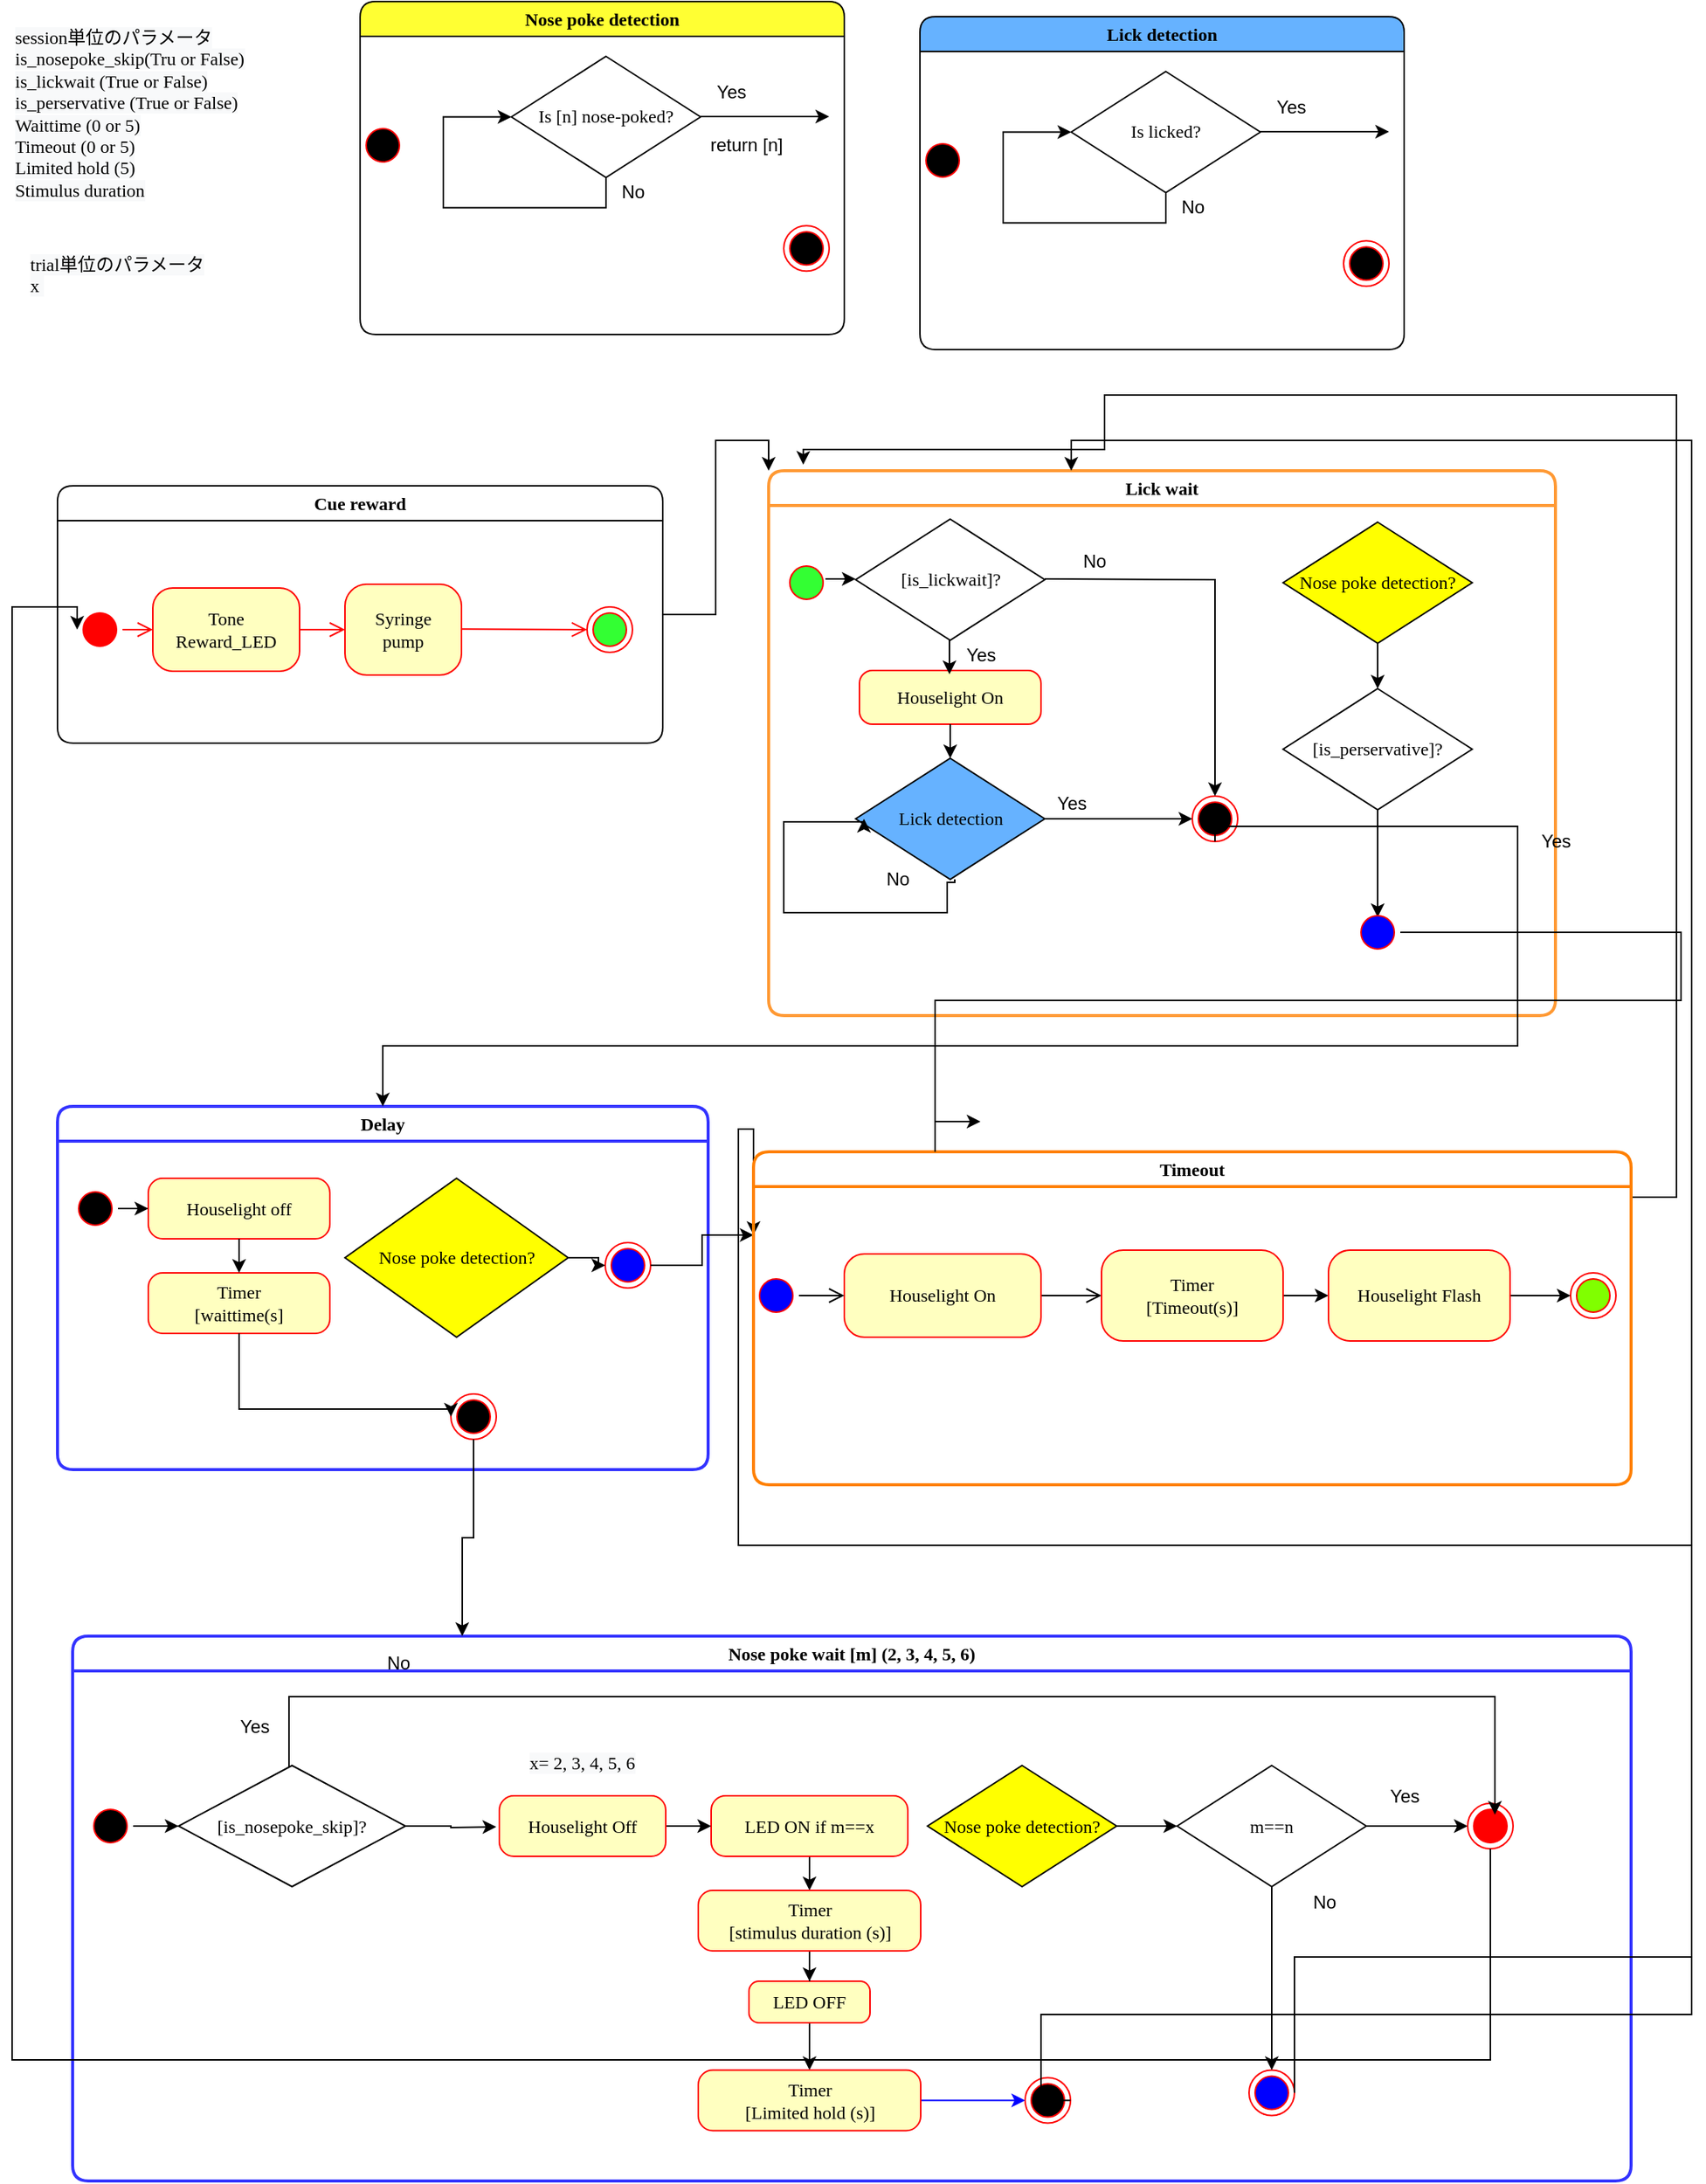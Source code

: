 <mxfile>
    <diagram id="JG-szfgva_qsBJfLhbkO" name="Phase1/2/3/4/5/6">
        <mxGraphModel dx="1978" dy="3144" grid="1" gridSize="10" guides="1" tooltips="1" connect="1" arrows="1" fold="1" page="1" pageScale="1" pageWidth="1654" pageHeight="1169" math="0" shadow="0">
            <root>
                <mxCell id="IrLWcrQQSIPQ6W97ejEB-0"/>
                <mxCell id="IrLWcrQQSIPQ6W97ejEB-1" parent="IrLWcrQQSIPQ6W97ejEB-0"/>
                <mxCell id="8wdTrqi6ul5k7i0J_g9q-0" value="Nose poke wait [m] (2, 3, 4, 5, 6)" style="swimlane;whiteSpace=wrap;html=1;rounded=1;shadow=0;comic=0;labelBackgroundColor=none;strokeWidth=2;fontFamily=Verdana;fontSize=12;align=center;startSize=23;strokeColor=#3333FF;" parent="IrLWcrQQSIPQ6W97ejEB-1" vertex="1">
                    <mxGeometry x="50" y="1120" width="1030" height="360" as="geometry">
                        <mxRectangle x="360" y="70" width="110" height="23" as="alternateBounds"/>
                    </mxGeometry>
                </mxCell>
                <mxCell id="8wdTrqi6ul5k7i0J_g9q-3" value="" style="ellipse;html=1;shape=endState;strokeColor=#ff0000;rounded=1;shadow=0;comic=0;labelBackgroundColor=none;fontFamily=Verdana;fontSize=12;fontColor=#000000;align=center;fillColor=#0000FF;" parent="8wdTrqi6ul5k7i0J_g9q-0" vertex="1">
                    <mxGeometry x="777.5" y="286.75" width="30" height="30" as="geometry"/>
                </mxCell>
                <mxCell id="tz8AyIwEjNFQkuX5hdMo-15" value="" style="edgeStyle=orthogonalEdgeStyle;rounded=0;orthogonalLoop=1;jettySize=auto;html=1;" parent="8wdTrqi6ul5k7i0J_g9q-0" source="8wdTrqi6ul5k7i0J_g9q-5" target="tz8AyIwEjNFQkuX5hdMo-13" edge="1">
                    <mxGeometry relative="1" as="geometry"/>
                </mxCell>
                <mxCell id="8wdTrqi6ul5k7i0J_g9q-5" value="" style="ellipse;html=1;shape=startState;fillColor=#000000;strokeColor=#ff0000;rounded=1;shadow=0;comic=0;labelBackgroundColor=none;fontFamily=Verdana;fontSize=12;fontColor=#000000;align=center;direction=south;" parent="8wdTrqi6ul5k7i0J_g9q-0" vertex="1">
                    <mxGeometry x="10" y="110.5" width="30" height="30" as="geometry"/>
                </mxCell>
                <mxCell id="iCkNAlsy7gJNcpnjkfH3-58" value="" style="edgeStyle=orthogonalEdgeStyle;rounded=0;orthogonalLoop=1;jettySize=auto;html=1;strokeColor=#000000;" parent="8wdTrqi6ul5k7i0J_g9q-0" source="8wdTrqi6ul5k7i0J_g9q-10" target="iCkNAlsy7gJNcpnjkfH3-21" edge="1">
                    <mxGeometry relative="1" as="geometry"/>
                </mxCell>
                <mxCell id="8wdTrqi6ul5k7i0J_g9q-10" value="LED ON if m==x" style="rounded=1;whiteSpace=wrap;html=1;arcSize=24;fillColor=#ffffc0;strokeColor=#ff0000;shadow=0;comic=0;labelBackgroundColor=none;fontFamily=Verdana;fontSize=12;fontColor=#000000;align=center;" parent="8wdTrqi6ul5k7i0J_g9q-0" vertex="1">
                    <mxGeometry x="422" y="105.5" width="130" height="40" as="geometry"/>
                </mxCell>
                <mxCell id="iCkNAlsy7gJNcpnjkfH3-61" value="" style="edgeStyle=orthogonalEdgeStyle;rounded=0;orthogonalLoop=1;jettySize=auto;html=1;strokeColor=#000000;" parent="8wdTrqi6ul5k7i0J_g9q-0" source="8wdTrqi6ul5k7i0J_g9q-15" target="iCkNAlsy7gJNcpnjkfH3-60" edge="1">
                    <mxGeometry relative="1" as="geometry"/>
                </mxCell>
                <mxCell id="8wdTrqi6ul5k7i0J_g9q-15" value="LED OFF" style="rounded=1;whiteSpace=wrap;html=1;arcSize=24;fillColor=#ffffc0;strokeColor=#ff0000;shadow=0;comic=0;labelBackgroundColor=none;fontFamily=Verdana;fontSize=12;fontColor=#000000;align=center;" parent="8wdTrqi6ul5k7i0J_g9q-0" vertex="1">
                    <mxGeometry x="447" y="228" width="80" height="27.5" as="geometry"/>
                </mxCell>
                <mxCell id="iCkNAlsy7gJNcpnjkfH3-54" value="" style="edgeStyle=orthogonalEdgeStyle;rounded=0;orthogonalLoop=1;jettySize=auto;html=1;strokeColor=#000000;" parent="8wdTrqi6ul5k7i0J_g9q-0" source="ycPI-LvNCRKiPovN240B-0" target="8wdTrqi6ul5k7i0J_g9q-10" edge="1">
                    <mxGeometry relative="1" as="geometry"/>
                </mxCell>
                <mxCell id="ycPI-LvNCRKiPovN240B-0" value="Houselight Off" style="rounded=1;whiteSpace=wrap;html=1;arcSize=24;fillColor=#ffffc0;strokeColor=#ff0000;shadow=0;comic=0;labelBackgroundColor=none;fontFamily=Verdana;fontSize=12;fontColor=#000000;align=center;" parent="8wdTrqi6ul5k7i0J_g9q-0" vertex="1">
                    <mxGeometry x="282" y="105.5" width="110" height="40" as="geometry"/>
                </mxCell>
                <mxCell id="iCkNAlsy7gJNcpnjkfH3-59" value="" style="edgeStyle=orthogonalEdgeStyle;rounded=0;orthogonalLoop=1;jettySize=auto;html=1;strokeColor=#000000;" parent="8wdTrqi6ul5k7i0J_g9q-0" source="iCkNAlsy7gJNcpnjkfH3-21" target="8wdTrqi6ul5k7i0J_g9q-15" edge="1">
                    <mxGeometry relative="1" as="geometry"/>
                </mxCell>
                <mxCell id="iCkNAlsy7gJNcpnjkfH3-21" value="Timer &lt;br&gt;[stimulus duration (s)]" style="rounded=1;whiteSpace=wrap;html=1;arcSize=24;fillColor=#ffffc0;strokeColor=#ff0000;shadow=0;comic=0;labelBackgroundColor=none;fontFamily=Verdana;fontSize=12;fontColor=#000000;align=center;" parent="8wdTrqi6ul5k7i0J_g9q-0" vertex="1">
                    <mxGeometry x="413.5" y="168" width="147" height="40" as="geometry"/>
                </mxCell>
                <mxCell id="uwbvZCjAcktgsxW0GK_K-0" value="&lt;span style=&quot;color: rgb(0 , 0 , 0) ; font-family: &amp;#34;verdana&amp;#34; ; font-size: 12px ; font-style: normal ; font-weight: 400 ; letter-spacing: normal ; text-align: center ; text-indent: 0px ; text-transform: none ; word-spacing: 0px ; background-color: rgb(248 , 249 , 250) ; display: inline ; float: none&quot;&gt;x= 2, 3, 4, 5, 6&lt;/span&gt;" style="text;whiteSpace=wrap;html=1;" parent="8wdTrqi6ul5k7i0J_g9q-0" vertex="1">
                    <mxGeometry x="300" y="70" width="130" height="30" as="geometry"/>
                </mxCell>
                <mxCell id="tz8AyIwEjNFQkuX5hdMo-21" value="" style="edgeStyle=orthogonalEdgeStyle;rounded=0;orthogonalLoop=1;jettySize=auto;html=1;" parent="8wdTrqi6ul5k7i0J_g9q-0" source="iCkNAlsy7gJNcpnjkfH3-55" target="iCkNAlsy7gJNcpnjkfH3-64" edge="1">
                    <mxGeometry relative="1" as="geometry"/>
                </mxCell>
                <mxCell id="iCkNAlsy7gJNcpnjkfH3-55" value="&lt;span style=&quot;font-family: &amp;#34;verdana&amp;#34;&quot;&gt;Nose poke detection?&lt;/span&gt;" style="rhombus;whiteSpace=wrap;html=1;fillColor=#FFFF00;" parent="8wdTrqi6ul5k7i0J_g9q-0" vertex="1">
                    <mxGeometry x="565" y="85.5" width="125" height="80" as="geometry"/>
                </mxCell>
                <mxCell id="iCkNAlsy7gJNcpnjkfH3-80" value="" style="edgeStyle=orthogonalEdgeStyle;rounded=0;orthogonalLoop=1;jettySize=auto;html=1;strokeColor=#0000FF;entryX=0;entryY=0.5;entryDx=0;entryDy=0;" parent="8wdTrqi6ul5k7i0J_g9q-0" source="iCkNAlsy7gJNcpnjkfH3-60" target="iCkNAlsy7gJNcpnjkfH3-81" edge="1">
                    <mxGeometry relative="1" as="geometry">
                        <mxPoint x="622" y="307" as="targetPoint"/>
                    </mxGeometry>
                </mxCell>
                <mxCell id="iCkNAlsy7gJNcpnjkfH3-60" value="Timer &lt;br&gt;[Limited hold (s)]" style="rounded=1;whiteSpace=wrap;html=1;arcSize=24;fillColor=#ffffc0;strokeColor=#ff0000;shadow=0;comic=0;labelBackgroundColor=none;fontFamily=Verdana;fontSize=12;fontColor=#000000;align=center;" parent="8wdTrqi6ul5k7i0J_g9q-0" vertex="1">
                    <mxGeometry x="413.5" y="286.75" width="147" height="40" as="geometry"/>
                </mxCell>
                <mxCell id="tz8AyIwEjNFQkuX5hdMo-22" value="" style="edgeStyle=orthogonalEdgeStyle;rounded=0;orthogonalLoop=1;jettySize=auto;html=1;" parent="8wdTrqi6ul5k7i0J_g9q-0" source="iCkNAlsy7gJNcpnjkfH3-64" target="iCkNAlsy7gJNcpnjkfH3-68" edge="1">
                    <mxGeometry relative="1" as="geometry"/>
                </mxCell>
                <mxCell id="tz8AyIwEjNFQkuX5hdMo-24" value="" style="edgeStyle=orthogonalEdgeStyle;rounded=0;orthogonalLoop=1;jettySize=auto;html=1;" parent="8wdTrqi6ul5k7i0J_g9q-0" source="iCkNAlsy7gJNcpnjkfH3-64" target="8wdTrqi6ul5k7i0J_g9q-3" edge="1">
                    <mxGeometry relative="1" as="geometry">
                        <mxPoint x="792.5" y="245.5" as="targetPoint"/>
                    </mxGeometry>
                </mxCell>
                <mxCell id="iCkNAlsy7gJNcpnjkfH3-64" value="&lt;span style=&quot;font-family: &amp;#34;verdana&amp;#34;&quot;&gt;m==n&lt;/span&gt;" style="rhombus;whiteSpace=wrap;html=1;" parent="8wdTrqi6ul5k7i0J_g9q-0" vertex="1">
                    <mxGeometry x="730" y="85.5" width="125" height="80" as="geometry"/>
                </mxCell>
                <mxCell id="iCkNAlsy7gJNcpnjkfH3-68" value="" style="ellipse;html=1;shape=endState;strokeColor=#ff0000;rounded=1;shadow=0;comic=0;labelBackgroundColor=none;fontFamily=Verdana;fontSize=12;fontColor=#000000;align=center;fillColor=#FF0000;" parent="8wdTrqi6ul5k7i0J_g9q-0" vertex="1">
                    <mxGeometry x="922" y="110.5" width="30" height="30" as="geometry"/>
                </mxCell>
                <mxCell id="iCkNAlsy7gJNcpnjkfH3-74" value="Yes" style="text;html=1;align=center;verticalAlign=middle;resizable=0;points=[];autosize=1;strokeColor=none;" parent="8wdTrqi6ul5k7i0J_g9q-0" vertex="1">
                    <mxGeometry x="860" y="95.5" width="40" height="20" as="geometry"/>
                </mxCell>
                <mxCell id="iCkNAlsy7gJNcpnjkfH3-81" value="" style="ellipse;html=1;shape=endState;strokeColor=#ff0000;rounded=1;shadow=0;comic=0;labelBackgroundColor=none;fontFamily=Verdana;fontSize=12;fontColor=#000000;align=center;fillColor=#000000;" parent="8wdTrqi6ul5k7i0J_g9q-0" vertex="1">
                    <mxGeometry x="629.5" y="291.75" width="30" height="30" as="geometry"/>
                </mxCell>
                <mxCell id="8WNp4eyXBF2rc8xagA2D-1" value="No" style="text;html=1;align=center;verticalAlign=middle;resizable=0;points=[];autosize=1;strokeColor=none;" parent="8wdTrqi6ul5k7i0J_g9q-0" vertex="1">
                    <mxGeometry x="812" y="165.5" width="30" height="20" as="geometry"/>
                </mxCell>
                <mxCell id="tz8AyIwEjNFQkuX5hdMo-17" value="" style="edgeStyle=orthogonalEdgeStyle;rounded=0;orthogonalLoop=1;jettySize=auto;html=1;" parent="8wdTrqi6ul5k7i0J_g9q-0" source="tz8AyIwEjNFQkuX5hdMo-13" edge="1">
                    <mxGeometry relative="1" as="geometry">
                        <mxPoint x="940" y="118" as="targetPoint"/>
                        <Array as="points">
                            <mxPoint x="143" y="40"/>
                            <mxPoint x="940" y="40"/>
                        </Array>
                    </mxGeometry>
                </mxCell>
                <mxCell id="tz8AyIwEjNFQkuX5hdMo-20" value="" style="edgeStyle=orthogonalEdgeStyle;rounded=0;orthogonalLoop=1;jettySize=auto;html=1;" parent="8wdTrqi6ul5k7i0J_g9q-0" source="tz8AyIwEjNFQkuX5hdMo-13" edge="1">
                    <mxGeometry relative="1" as="geometry">
                        <mxPoint x="280" y="126" as="targetPoint"/>
                    </mxGeometry>
                </mxCell>
                <mxCell id="tz8AyIwEjNFQkuX5hdMo-13" value="&lt;span style=&quot;font-family: &amp;#34;verdana&amp;#34;&quot;&gt;[is_nosepoke_skip]?&lt;/span&gt;" style="rhombus;whiteSpace=wrap;html=1;" parent="8wdTrqi6ul5k7i0J_g9q-0" vertex="1">
                    <mxGeometry x="70" y="85.5" width="150" height="80" as="geometry"/>
                </mxCell>
                <mxCell id="tz8AyIwEjNFQkuX5hdMo-25" value="Yes" style="text;html=1;align=center;verticalAlign=middle;resizable=0;points=[];autosize=1;strokeColor=none;" parent="8wdTrqi6ul5k7i0J_g9q-0" vertex="1">
                    <mxGeometry x="100" y="50" width="40" height="20" as="geometry"/>
                </mxCell>
                <mxCell id="wqTvVr4Jsa7urcivnFvv-3" value="Nose poke detection" style="swimlane;whiteSpace=wrap;html=1;rounded=1;shadow=0;comic=0;labelBackgroundColor=none;strokeWidth=1;fontFamily=Verdana;fontSize=12;align=center;startSize=23;fillColor=#FFFF33;" parent="IrLWcrQQSIPQ6W97ejEB-1" vertex="1">
                    <mxGeometry x="240" y="40" width="320" height="220" as="geometry">
                        <mxRectangle x="390" y="530" width="110" height="23" as="alternateBounds"/>
                    </mxGeometry>
                </mxCell>
                <mxCell id="wqTvVr4Jsa7urcivnFvv-4" style="edgeStyle=elbowEdgeStyle;html=1;labelBackgroundColor=none;endArrow=open;endSize=8;strokeColor=#ff0000;fontFamily=Verdana;fontSize=12;align=left;" parent="wqTvVr4Jsa7urcivnFvv-3" edge="1">
                    <mxGeometry relative="1" as="geometry">
                        <mxPoint x="210" y="95" as="sourcePoint"/>
                    </mxGeometry>
                </mxCell>
                <mxCell id="wqTvVr4Jsa7urcivnFvv-6" value="" style="ellipse;html=1;shape=endState;fillColor=#000000;strokeColor=#ff0000;rounded=1;shadow=0;comic=0;labelBackgroundColor=none;fontFamily=Verdana;fontSize=12;fontColor=#000000;align=center;" parent="wqTvVr4Jsa7urcivnFvv-3" vertex="1">
                    <mxGeometry x="280" y="148.12" width="30" height="30" as="geometry"/>
                </mxCell>
                <mxCell id="wqTvVr4Jsa7urcivnFvv-8" value="" style="ellipse;html=1;shape=startState;fillColor=#000000;strokeColor=#ff0000;rounded=1;shadow=0;comic=0;labelBackgroundColor=none;fontFamily=Verdana;fontSize=12;fontColor=#000000;align=center;direction=south;" parent="wqTvVr4Jsa7urcivnFvv-3" vertex="1">
                    <mxGeometry y="80" width="30" height="30" as="geometry"/>
                </mxCell>
                <mxCell id="wqTvVr4Jsa7urcivnFvv-11" value="Yes" style="text;html=1;align=center;verticalAlign=middle;resizable=0;points=[];autosize=1;strokeColor=none;" parent="wqTvVr4Jsa7urcivnFvv-3" vertex="1">
                    <mxGeometry x="225" y="50" width="40" height="20" as="geometry"/>
                </mxCell>
                <mxCell id="wqTvVr4Jsa7urcivnFvv-12" value="No" style="text;html=1;align=center;verticalAlign=middle;resizable=0;points=[];autosize=1;strokeColor=none;" parent="wqTvVr4Jsa7urcivnFvv-3" vertex="1">
                    <mxGeometry x="165" y="116.25" width="30" height="20" as="geometry"/>
                </mxCell>
                <mxCell id="iCkNAlsy7gJNcpnjkfH3-36" value="" style="edgeStyle=orthogonalEdgeStyle;rounded=0;orthogonalLoop=1;jettySize=auto;html=1;" parent="wqTvVr4Jsa7urcivnFvv-3" source="wqTvVr4Jsa7urcivnFvv-13" edge="1">
                    <mxGeometry relative="1" as="geometry">
                        <mxPoint x="310" y="76" as="targetPoint"/>
                        <Array as="points">
                            <mxPoint x="270" y="76"/>
                        </Array>
                    </mxGeometry>
                </mxCell>
                <mxCell id="wqTvVr4Jsa7urcivnFvv-13" value="&lt;span style=&quot;font-family: &amp;#34;verdana&amp;#34;&quot;&gt;Is [n] nose-poked?&lt;/span&gt;" style="rhombus;whiteSpace=wrap;html=1;" parent="wqTvVr4Jsa7urcivnFvv-3" vertex="1">
                    <mxGeometry x="100" y="36.25" width="125" height="80" as="geometry"/>
                </mxCell>
                <mxCell id="wqTvVr4Jsa7urcivnFvv-14" style="edgeStyle=orthogonalEdgeStyle;rounded=0;orthogonalLoop=1;jettySize=auto;html=1;exitX=0.5;exitY=1;exitDx=0;exitDy=0;entryX=0;entryY=0.5;entryDx=0;entryDy=0;" parent="wqTvVr4Jsa7urcivnFvv-3" source="wqTvVr4Jsa7urcivnFvv-13" target="wqTvVr4Jsa7urcivnFvv-13" edge="1">
                    <mxGeometry relative="1" as="geometry">
                        <Array as="points">
                            <mxPoint x="163" y="136.25"/>
                            <mxPoint x="55" y="136.25"/>
                            <mxPoint x="55" y="76.25"/>
                        </Array>
                    </mxGeometry>
                </mxCell>
                <mxCell id="8WNp4eyXBF2rc8xagA2D-0" value="return [n]" style="text;html=1;align=center;verticalAlign=middle;resizable=0;points=[];autosize=1;strokeColor=none;" parent="wqTvVr4Jsa7urcivnFvv-3" vertex="1">
                    <mxGeometry x="225" y="85" width="60" height="20" as="geometry"/>
                </mxCell>
                <mxCell id="tz8AyIwEjNFQkuX5hdMo-1" value="" style="edgeStyle=orthogonalEdgeStyle;rounded=0;orthogonalLoop=1;jettySize=auto;html=1;entryX=0.044;entryY=-0.011;entryDx=0;entryDy=0;entryPerimeter=0;" parent="IrLWcrQQSIPQ6W97ejEB-1" source="r4njhYBlZnN6IFq0I3OJ-5" target="8WNp4eyXBF2rc8xagA2D-4" edge="1">
                    <mxGeometry relative="1" as="geometry">
                        <mxPoint x="1545" y="840" as="targetPoint"/>
                        <Array as="points">
                            <mxPoint x="1110" y="830"/>
                            <mxPoint x="1110" y="300"/>
                            <mxPoint x="732" y="300"/>
                            <mxPoint x="732" y="336"/>
                            <mxPoint x="533" y="336"/>
                        </Array>
                    </mxGeometry>
                </mxCell>
                <mxCell id="iCkNAlsy7gJNcpnjkfH3-10" value="Delay" style="swimlane;whiteSpace=wrap;html=1;rounded=1;shadow=0;comic=0;labelBackgroundColor=none;strokeWidth=2;fontFamily=Verdana;fontSize=12;align=center;startSize=23;strokeColor=#3333FF;" parent="IrLWcrQQSIPQ6W97ejEB-1" vertex="1">
                    <mxGeometry x="40" y="770" width="430" height="240" as="geometry">
                        <mxRectangle x="360" y="70" width="110" height="23" as="alternateBounds"/>
                    </mxGeometry>
                </mxCell>
                <mxCell id="iCkNAlsy7gJNcpnjkfH3-11" value="" style="ellipse;html=1;shape=endState;fillColor=#000000;strokeColor=#ff0000;rounded=1;shadow=0;comic=0;labelBackgroundColor=none;fontFamily=Verdana;fontSize=12;fontColor=#000000;align=center;" parent="iCkNAlsy7gJNcpnjkfH3-10" vertex="1">
                    <mxGeometry x="260" y="190" width="30" height="30" as="geometry"/>
                </mxCell>
                <mxCell id="iCkNAlsy7gJNcpnjkfH3-12" value="" style="edgeStyle=orthogonalEdgeStyle;rounded=0;orthogonalLoop=1;jettySize=auto;html=1;" parent="iCkNAlsy7gJNcpnjkfH3-10" source="iCkNAlsy7gJNcpnjkfH3-13" target="iCkNAlsy7gJNcpnjkfH3-14" edge="1">
                    <mxGeometry relative="1" as="geometry"/>
                </mxCell>
                <mxCell id="iCkNAlsy7gJNcpnjkfH3-13" value="" style="ellipse;html=1;shape=startState;fillColor=#000000;strokeColor=#ff0000;rounded=1;shadow=0;comic=0;labelBackgroundColor=none;fontFamily=Verdana;fontSize=12;fontColor=#000000;align=center;direction=south;" parent="iCkNAlsy7gJNcpnjkfH3-10" vertex="1">
                    <mxGeometry x="10" y="52.5" width="30" height="30" as="geometry"/>
                </mxCell>
                <mxCell id="iCkNAlsy7gJNcpnjkfH3-14" value="Houselight off" style="rounded=1;whiteSpace=wrap;html=1;arcSize=24;fillColor=#ffffc0;strokeColor=#ff0000;shadow=0;comic=0;labelBackgroundColor=none;fontFamily=Verdana;fontSize=12;fontColor=#000000;align=center;" parent="iCkNAlsy7gJNcpnjkfH3-10" vertex="1">
                    <mxGeometry x="60" y="47.5" width="120" height="40" as="geometry"/>
                </mxCell>
                <mxCell id="iCkNAlsy7gJNcpnjkfH3-15" value="Timer &lt;br&gt;[waittime(s]" style="rounded=1;whiteSpace=wrap;html=1;arcSize=24;fillColor=#ffffc0;strokeColor=#ff0000;shadow=0;comic=0;labelBackgroundColor=none;fontFamily=Verdana;fontSize=12;fontColor=#000000;align=center;" parent="iCkNAlsy7gJNcpnjkfH3-10" vertex="1">
                    <mxGeometry x="60" y="110" width="120" height="40" as="geometry"/>
                </mxCell>
                <mxCell id="iCkNAlsy7gJNcpnjkfH3-16" value="" style="edgeStyle=orthogonalEdgeStyle;rounded=0;orthogonalLoop=1;jettySize=auto;html=1;" parent="iCkNAlsy7gJNcpnjkfH3-10" source="iCkNAlsy7gJNcpnjkfH3-14" target="iCkNAlsy7gJNcpnjkfH3-15" edge="1">
                    <mxGeometry relative="1" as="geometry"/>
                </mxCell>
                <mxCell id="iCkNAlsy7gJNcpnjkfH3-40" value="" style="ellipse;html=1;shape=endState;strokeColor=#ff0000;rounded=1;shadow=0;comic=0;labelBackgroundColor=none;fontFamily=Verdana;fontSize=12;fontColor=#000000;align=center;fillColor=#0000FF;" parent="iCkNAlsy7gJNcpnjkfH3-10" vertex="1">
                    <mxGeometry x="362" y="90" width="30" height="30" as="geometry"/>
                </mxCell>
                <mxCell id="iCkNAlsy7gJNcpnjkfH3-45" value="" style="edgeStyle=orthogonalEdgeStyle;rounded=0;orthogonalLoop=1;jettySize=auto;html=1;strokeColor=#000000;" parent="iCkNAlsy7gJNcpnjkfH3-10" source="iCkNAlsy7gJNcpnjkfH3-41" target="iCkNAlsy7gJNcpnjkfH3-40" edge="1">
                    <mxGeometry relative="1" as="geometry"/>
                </mxCell>
                <mxCell id="iCkNAlsy7gJNcpnjkfH3-41" value="&lt;span style=&quot;font-family: &amp;#34;verdana&amp;#34;&quot;&gt;Nose poke detection?&lt;/span&gt;" style="rhombus;whiteSpace=wrap;html=1;fillColor=#FFFF00;" parent="iCkNAlsy7gJNcpnjkfH3-10" vertex="1">
                    <mxGeometry x="190" y="47.5" width="147.5" height="105" as="geometry"/>
                </mxCell>
                <mxCell id="iCkNAlsy7gJNcpnjkfH3-47" value="" style="edgeStyle=orthogonalEdgeStyle;rounded=0;orthogonalLoop=1;jettySize=auto;html=1;entryX=0;entryY=0.5;entryDx=0;entryDy=0;exitX=0.5;exitY=1;exitDx=0;exitDy=0;" parent="iCkNAlsy7gJNcpnjkfH3-10" source="iCkNAlsy7gJNcpnjkfH3-15" target="iCkNAlsy7gJNcpnjkfH3-11" edge="1">
                    <mxGeometry relative="1" as="geometry">
                        <mxPoint x="90" y="90" as="sourcePoint"/>
                        <mxPoint x="100" y="172.5" as="targetPoint"/>
                        <Array as="points">
                            <mxPoint x="120" y="200"/>
                            <mxPoint x="260" y="200"/>
                        </Array>
                    </mxGeometry>
                </mxCell>
                <mxCell id="iCkNAlsy7gJNcpnjkfH3-24" value="&lt;span style=&quot;color: rgb(0 , 0 , 0) ; font-family: &amp;#34;verdana&amp;#34; ; font-size: 12px ; font-style: normal ; font-weight: 400 ; letter-spacing: normal ; text-align: center ; text-indent: 0px ; text-transform: none ; word-spacing: 0px ; background-color: rgb(248 , 249 , 250) ; display: inline ; float: none&quot;&gt;session単位のパラメータ&lt;br&gt;is_nosepoke_skip(Tru or False)&lt;br&gt;is_lickwait (True or False)&lt;br&gt;is_perservative (True or False)&lt;br&gt;Waittime (0 or 5)&lt;br&gt;Timeout (0 or 5)&lt;br&gt;Limited hold (5)&lt;br&gt;Stimulus duration&lt;br&gt;&lt;/span&gt;" style="text;whiteSpace=wrap;html=1;" parent="IrLWcrQQSIPQ6W97ejEB-1" vertex="1">
                    <mxGeometry x="10" y="50" width="310" height="130" as="geometry"/>
                </mxCell>
                <mxCell id="iCkNAlsy7gJNcpnjkfH3-25" value="&lt;span style=&quot;color: rgb(0 , 0 , 0) ; font-family: &amp;#34;verdana&amp;#34; ; font-size: 12px ; font-style: normal ; font-weight: 400 ; letter-spacing: normal ; text-align: center ; text-indent: 0px ; text-transform: none ; word-spacing: 0px ; background-color: rgb(248 , 249 , 250) ; display: inline ; float: none&quot;&gt;trial単位のパラメータ&lt;br&gt;x&amp;nbsp;&lt;br&gt;&lt;br&gt;&lt;/span&gt;" style="text;whiteSpace=wrap;html=1;" parent="IrLWcrQQSIPQ6W97ejEB-1" vertex="1">
                    <mxGeometry x="20" y="200" width="260" height="30" as="geometry"/>
                </mxCell>
                <mxCell id="a5przsZAZ_EwUYKE8dN7-16" value="Lick detection" style="swimlane;whiteSpace=wrap;html=1;rounded=1;shadow=0;comic=0;labelBackgroundColor=none;strokeWidth=1;fontFamily=Verdana;fontSize=12;align=center;startSize=23;fillColor=#66B2FF;" parent="IrLWcrQQSIPQ6W97ejEB-1" vertex="1">
                    <mxGeometry x="610" y="50" width="320" height="220" as="geometry">
                        <mxRectangle x="390" y="530" width="110" height="23" as="alternateBounds"/>
                    </mxGeometry>
                </mxCell>
                <mxCell id="a5przsZAZ_EwUYKE8dN7-17" style="edgeStyle=elbowEdgeStyle;html=1;labelBackgroundColor=none;endArrow=open;endSize=8;strokeColor=#ff0000;fontFamily=Verdana;fontSize=12;align=left;" parent="a5przsZAZ_EwUYKE8dN7-16" edge="1">
                    <mxGeometry relative="1" as="geometry">
                        <mxPoint x="210" y="95" as="sourcePoint"/>
                    </mxGeometry>
                </mxCell>
                <mxCell id="a5przsZAZ_EwUYKE8dN7-18" value="" style="ellipse;html=1;shape=endState;fillColor=#000000;strokeColor=#ff0000;rounded=1;shadow=0;comic=0;labelBackgroundColor=none;fontFamily=Verdana;fontSize=12;fontColor=#000000;align=center;" parent="a5przsZAZ_EwUYKE8dN7-16" vertex="1">
                    <mxGeometry x="280" y="148.12" width="30" height="30" as="geometry"/>
                </mxCell>
                <mxCell id="a5przsZAZ_EwUYKE8dN7-19" value="" style="ellipse;html=1;shape=startState;fillColor=#000000;strokeColor=#ff0000;rounded=1;shadow=0;comic=0;labelBackgroundColor=none;fontFamily=Verdana;fontSize=12;fontColor=#000000;align=center;direction=south;" parent="a5przsZAZ_EwUYKE8dN7-16" vertex="1">
                    <mxGeometry y="80" width="30" height="30" as="geometry"/>
                </mxCell>
                <mxCell id="a5przsZAZ_EwUYKE8dN7-20" value="Yes" style="text;html=1;align=center;verticalAlign=middle;resizable=0;points=[];autosize=1;strokeColor=none;" parent="a5przsZAZ_EwUYKE8dN7-16" vertex="1">
                    <mxGeometry x="225" y="50" width="40" height="20" as="geometry"/>
                </mxCell>
                <mxCell id="a5przsZAZ_EwUYKE8dN7-21" value="No" style="text;html=1;align=center;verticalAlign=middle;resizable=0;points=[];autosize=1;strokeColor=none;" parent="a5przsZAZ_EwUYKE8dN7-16" vertex="1">
                    <mxGeometry x="165" y="116.25" width="30" height="20" as="geometry"/>
                </mxCell>
                <mxCell id="a5przsZAZ_EwUYKE8dN7-22" value="" style="edgeStyle=orthogonalEdgeStyle;rounded=0;orthogonalLoop=1;jettySize=auto;html=1;" parent="a5przsZAZ_EwUYKE8dN7-16" source="a5przsZAZ_EwUYKE8dN7-23" edge="1">
                    <mxGeometry relative="1" as="geometry">
                        <mxPoint x="310" y="76" as="targetPoint"/>
                        <Array as="points">
                            <mxPoint x="270" y="76"/>
                        </Array>
                    </mxGeometry>
                </mxCell>
                <mxCell id="a5przsZAZ_EwUYKE8dN7-23" value="&lt;span style=&quot;font-family: &amp;#34;verdana&amp;#34;&quot;&gt;Is licked?&lt;/span&gt;" style="rhombus;whiteSpace=wrap;html=1;" parent="a5przsZAZ_EwUYKE8dN7-16" vertex="1">
                    <mxGeometry x="100" y="36.25" width="125" height="80" as="geometry"/>
                </mxCell>
                <mxCell id="a5przsZAZ_EwUYKE8dN7-24" style="edgeStyle=orthogonalEdgeStyle;rounded=0;orthogonalLoop=1;jettySize=auto;html=1;exitX=0.5;exitY=1;exitDx=0;exitDy=0;entryX=0;entryY=0.5;entryDx=0;entryDy=0;" parent="a5przsZAZ_EwUYKE8dN7-16" source="a5przsZAZ_EwUYKE8dN7-23" target="a5przsZAZ_EwUYKE8dN7-23" edge="1">
                    <mxGeometry relative="1" as="geometry">
                        <Array as="points">
                            <mxPoint x="163" y="136.25"/>
                            <mxPoint x="55" y="136.25"/>
                            <mxPoint x="55" y="76.25"/>
                        </Array>
                    </mxGeometry>
                </mxCell>
                <mxCell id="SV1t3tnowvS0Dn4nwLbQ-5" style="edgeStyle=orthogonalEdgeStyle;rounded=0;orthogonalLoop=1;jettySize=auto;html=1;exitX=1;exitY=0.5;exitDx=0;exitDy=0;entryX=0;entryY=0.25;entryDx=0;entryDy=0;" parent="IrLWcrQQSIPQ6W97ejEB-1" source="iCkNAlsy7gJNcpnjkfH3-40" target="r4njhYBlZnN6IFq0I3OJ-5" edge="1">
                    <mxGeometry relative="1" as="geometry"/>
                </mxCell>
                <mxCell id="SV1t3tnowvS0Dn4nwLbQ-6" style="edgeStyle=orthogonalEdgeStyle;rounded=0;orthogonalLoop=1;jettySize=auto;html=1;exitX=0.5;exitY=1;exitDx=0;exitDy=0;entryX=0.25;entryY=0;entryDx=0;entryDy=0;" parent="IrLWcrQQSIPQ6W97ejEB-1" source="iCkNAlsy7gJNcpnjkfH3-11" target="8wdTrqi6ul5k7i0J_g9q-0" edge="1">
                    <mxGeometry relative="1" as="geometry"/>
                </mxCell>
                <mxCell id="SV1t3tnowvS0Dn4nwLbQ-7" style="edgeStyle=orthogonalEdgeStyle;rounded=0;orthogonalLoop=1;jettySize=auto;html=1;exitX=1;exitY=0.5;exitDx=0;exitDy=0;entryX=0;entryY=0.25;entryDx=0;entryDy=0;" parent="IrLWcrQQSIPQ6W97ejEB-1" source="8wdTrqi6ul5k7i0J_g9q-3" target="r4njhYBlZnN6IFq0I3OJ-5" edge="1">
                    <mxGeometry relative="1" as="geometry">
                        <Array as="points">
                            <mxPoint x="858" y="1332"/>
                            <mxPoint x="1120" y="1332"/>
                            <mxPoint x="1120" y="1060"/>
                            <mxPoint x="490" y="1060"/>
                            <mxPoint x="490" y="785"/>
                            <mxPoint x="500" y="785"/>
                        </Array>
                    </mxGeometry>
                </mxCell>
                <mxCell id="8WNp4eyXBF2rc8xagA2D-18" value="Cue reward" style="swimlane;whiteSpace=wrap;html=1;rounded=1;shadow=0;comic=0;labelBackgroundColor=none;strokeWidth=1;fontFamily=Verdana;fontSize=12;align=center;startSize=23;" parent="IrLWcrQQSIPQ6W97ejEB-1" vertex="1">
                    <mxGeometry x="40" y="360" width="400" height="170" as="geometry">
                        <mxRectangle x="390" y="530" width="110" height="23" as="alternateBounds"/>
                    </mxGeometry>
                </mxCell>
                <mxCell id="8WNp4eyXBF2rc8xagA2D-19" style="edgeStyle=elbowEdgeStyle;html=1;labelBackgroundColor=none;endArrow=open;endSize=8;strokeColor=#ff0000;fontFamily=Verdana;fontSize=12;align=left;" parent="8WNp4eyXBF2rc8xagA2D-18" source="8WNp4eyXBF2rc8xagA2D-20" target="8WNp4eyXBF2rc8xagA2D-24" edge="1">
                    <mxGeometry relative="1" as="geometry"/>
                </mxCell>
                <mxCell id="8WNp4eyXBF2rc8xagA2D-20" value="Tone&lt;br&gt;Reward_LED" style="rounded=1;whiteSpace=wrap;html=1;arcSize=24;fillColor=#ffffc0;strokeColor=#ff0000;shadow=0;comic=0;labelBackgroundColor=none;fontFamily=Verdana;fontSize=12;fontColor=#000000;align=center;" parent="8WNp4eyXBF2rc8xagA2D-18" vertex="1">
                    <mxGeometry x="63" y="67.5" width="97" height="55" as="geometry"/>
                </mxCell>
                <mxCell id="8WNp4eyXBF2rc8xagA2D-21" value="" style="ellipse;html=1;shape=endState;strokeColor=#ff0000;rounded=1;shadow=0;comic=0;labelBackgroundColor=none;fontFamily=Verdana;fontSize=12;fontColor=#000000;align=center;fillColor=#33FF33;" parent="8WNp4eyXBF2rc8xagA2D-18" vertex="1">
                    <mxGeometry x="350" y="80" width="30" height="30" as="geometry"/>
                </mxCell>
                <mxCell id="8WNp4eyXBF2rc8xagA2D-22" style="edgeStyle=elbowEdgeStyle;html=1;labelBackgroundColor=none;endArrow=open;endSize=8;strokeColor=#ff0000;fontFamily=Verdana;fontSize=12;align=left;" parent="8WNp4eyXBF2rc8xagA2D-18" source="8WNp4eyXBF2rc8xagA2D-23" target="8WNp4eyXBF2rc8xagA2D-20" edge="1">
                    <mxGeometry relative="1" as="geometry"/>
                </mxCell>
                <mxCell id="8WNp4eyXBF2rc8xagA2D-23" value="" style="ellipse;html=1;shape=startState;strokeColor=#ff0000;rounded=1;shadow=0;comic=0;labelBackgroundColor=none;fontFamily=Verdana;fontSize=12;fontColor=#000000;align=center;direction=south;fillColor=#FF0000;" parent="8WNp4eyXBF2rc8xagA2D-18" vertex="1">
                    <mxGeometry x="13" y="80" width="30" height="30" as="geometry"/>
                </mxCell>
                <mxCell id="8WNp4eyXBF2rc8xagA2D-24" value="Syringe &lt;br&gt;pump" style="rounded=1;whiteSpace=wrap;html=1;arcSize=24;fillColor=#ffffc0;strokeColor=#ff0000;shadow=0;comic=0;labelBackgroundColor=none;fontFamily=Verdana;fontSize=12;fontColor=#000000;align=center;" parent="8WNp4eyXBF2rc8xagA2D-18" vertex="1">
                    <mxGeometry x="190" y="65" width="77" height="60" as="geometry"/>
                </mxCell>
                <mxCell id="8WNp4eyXBF2rc8xagA2D-25" style="edgeStyle=elbowEdgeStyle;html=1;labelBackgroundColor=none;endArrow=open;endSize=8;strokeColor=#ff0000;fontFamily=Verdana;fontSize=12;align=left;entryX=0;entryY=0.5;entryDx=0;entryDy=0;" parent="8WNp4eyXBF2rc8xagA2D-18" target="8WNp4eyXBF2rc8xagA2D-21" edge="1">
                    <mxGeometry relative="1" as="geometry">
                        <mxPoint x="267" y="94.6" as="sourcePoint"/>
                        <Array as="points">
                            <mxPoint x="267" y="94.6"/>
                        </Array>
                        <mxPoint x="294" y="94.6" as="targetPoint"/>
                    </mxGeometry>
                </mxCell>
                <mxCell id="8WNp4eyXBF2rc8xagA2D-4" value="Lick wait" style="swimlane;whiteSpace=wrap;html=1;rounded=1;shadow=0;comic=0;labelBackgroundColor=none;strokeWidth=2;fontFamily=Verdana;fontSize=12;align=center;startSize=23;strokeColor=#FF9933;" parent="IrLWcrQQSIPQ6W97ejEB-1" vertex="1">
                    <mxGeometry x="510" y="350" width="520" height="360" as="geometry">
                        <mxRectangle x="360" y="70" width="110" height="23" as="alternateBounds"/>
                    </mxGeometry>
                </mxCell>
                <mxCell id="8WNp4eyXBF2rc8xagA2D-5" value="" style="ellipse;html=1;shape=endState;fillColor=#000000;strokeColor=#ff0000;rounded=1;shadow=0;comic=0;labelBackgroundColor=none;fontFamily=Verdana;fontSize=12;fontColor=#000000;align=center;" parent="8WNp4eyXBF2rc8xagA2D-4" vertex="1">
                    <mxGeometry x="280" y="215" width="30" height="30" as="geometry"/>
                </mxCell>
                <mxCell id="8WNp4eyXBF2rc8xagA2D-6" value="" style="ellipse;html=1;shape=startState;strokeColor=#ff0000;rounded=1;shadow=0;comic=0;labelBackgroundColor=none;fontFamily=Verdana;fontSize=12;fontColor=#000000;align=center;direction=south;fillColor=#33FF33;" parent="8WNp4eyXBF2rc8xagA2D-4" vertex="1">
                    <mxGeometry x="10" y="59" width="30" height="30" as="geometry"/>
                </mxCell>
                <mxCell id="8WNp4eyXBF2rc8xagA2D-7" value="Houselight On" style="rounded=1;whiteSpace=wrap;html=1;arcSize=24;fillColor=#ffffc0;strokeColor=#ff0000;shadow=0;comic=0;labelBackgroundColor=none;fontFamily=Verdana;fontSize=12;fontColor=#000000;align=center;" parent="8WNp4eyXBF2rc8xagA2D-4" vertex="1">
                    <mxGeometry x="60" y="132" width="120" height="35.5" as="geometry"/>
                </mxCell>
                <mxCell id="8WNp4eyXBF2rc8xagA2D-8" value="" style="edgeStyle=orthogonalEdgeStyle;rounded=0;orthogonalLoop=1;jettySize=auto;html=1;entryX=0.5;entryY=0;entryDx=0;entryDy=0;" parent="8WNp4eyXBF2rc8xagA2D-4" source="8WNp4eyXBF2rc8xagA2D-7" target="8WNp4eyXBF2rc8xagA2D-10" edge="1">
                    <mxGeometry relative="1" as="geometry">
                        <mxPoint x="130" y="230" as="targetPoint"/>
                    </mxGeometry>
                </mxCell>
                <mxCell id="8WNp4eyXBF2rc8xagA2D-9" value="" style="edgeStyle=orthogonalEdgeStyle;rounded=0;orthogonalLoop=1;jettySize=auto;html=1;exitX=1;exitY=0.5;exitDx=0;exitDy=0;" parent="8WNp4eyXBF2rc8xagA2D-4" source="8WNp4eyXBF2rc8xagA2D-10" target="8WNp4eyXBF2rc8xagA2D-5" edge="1">
                    <mxGeometry relative="1" as="geometry">
                        <mxPoint x="190" y="250" as="sourcePoint"/>
                    </mxGeometry>
                </mxCell>
                <mxCell id="8WNp4eyXBF2rc8xagA2D-10" value="&lt;span style=&quot;font-family: &amp;#34;verdana&amp;#34;&quot;&gt;Lick detection&lt;/span&gt;" style="rhombus;whiteSpace=wrap;html=1;fillColor=#66B2FF;" parent="8WNp4eyXBF2rc8xagA2D-4" vertex="1">
                    <mxGeometry x="57.5" y="190" width="125" height="80" as="geometry"/>
                </mxCell>
                <mxCell id="8WNp4eyXBF2rc8xagA2D-11" value="Yes" style="text;html=1;align=center;verticalAlign=middle;resizable=0;points=[];autosize=1;strokeColor=none;" parent="8WNp4eyXBF2rc8xagA2D-4" vertex="1">
                    <mxGeometry x="180" y="210" width="40" height="20" as="geometry"/>
                </mxCell>
                <mxCell id="8WNp4eyXBF2rc8xagA2D-12" style="edgeStyle=orthogonalEdgeStyle;rounded=0;orthogonalLoop=1;jettySize=auto;html=1;exitX=0.524;exitY=1;exitDx=0;exitDy=0;entryX=0.044;entryY=0.5;entryDx=0;entryDy=0;exitPerimeter=0;entryPerimeter=0;" parent="8WNp4eyXBF2rc8xagA2D-4" source="8WNp4eyXBF2rc8xagA2D-10" target="8WNp4eyXBF2rc8xagA2D-10" edge="1">
                    <mxGeometry relative="1" as="geometry">
                        <Array as="points">
                            <mxPoint x="118" y="272"/>
                            <mxPoint x="118" y="292"/>
                            <mxPoint x="10" y="292"/>
                            <mxPoint x="10" y="232"/>
                        </Array>
                        <mxPoint x="117.5" y="272" as="sourcePoint"/>
                        <mxPoint x="55" y="232" as="targetPoint"/>
                    </mxGeometry>
                </mxCell>
                <mxCell id="8WNp4eyXBF2rc8xagA2D-13" value="&lt;span style=&quot;font-family: &amp;#34;verdana&amp;#34;&quot;&gt;[is_lickwait]?&lt;/span&gt;" style="rhombus;whiteSpace=wrap;html=1;" parent="8WNp4eyXBF2rc8xagA2D-4" vertex="1">
                    <mxGeometry x="57.5" y="32" width="125" height="80" as="geometry"/>
                </mxCell>
                <mxCell id="8WNp4eyXBF2rc8xagA2D-14" value="" style="edgeStyle=orthogonalEdgeStyle;rounded=0;orthogonalLoop=1;jettySize=auto;html=1;" parent="8WNp4eyXBF2rc8xagA2D-4" edge="1">
                    <mxGeometry relative="1" as="geometry">
                        <mxPoint x="37.5" y="71.5" as="sourcePoint"/>
                        <mxPoint x="57.5" y="71.5" as="targetPoint"/>
                    </mxGeometry>
                </mxCell>
                <mxCell id="8WNp4eyXBF2rc8xagA2D-15" value="" style="edgeStyle=orthogonalEdgeStyle;rounded=0;orthogonalLoop=1;jettySize=auto;html=1;entryX=0.5;entryY=0;entryDx=0;entryDy=0;" parent="8WNp4eyXBF2rc8xagA2D-4" edge="1">
                    <mxGeometry relative="1" as="geometry">
                        <mxPoint x="119.5" y="112" as="sourcePoint"/>
                        <mxPoint x="119.5" y="134.5" as="targetPoint"/>
                        <Array as="points">
                            <mxPoint x="119.5" y="112.5"/>
                            <mxPoint x="119.5" y="112.5"/>
                        </Array>
                    </mxGeometry>
                </mxCell>
                <mxCell id="8WNp4eyXBF2rc8xagA2D-16" value="" style="edgeStyle=orthogonalEdgeStyle;rounded=0;orthogonalLoop=1;jettySize=auto;html=1;exitX=1;exitY=0.5;exitDx=0;exitDy=0;entryX=0.5;entryY=0;entryDx=0;entryDy=0;" parent="8WNp4eyXBF2rc8xagA2D-4" target="8WNp4eyXBF2rc8xagA2D-5" edge="1">
                    <mxGeometry relative="1" as="geometry">
                        <mxPoint x="182.5" y="71.5" as="sourcePoint"/>
                        <mxPoint x="280" y="71.5" as="targetPoint"/>
                    </mxGeometry>
                </mxCell>
                <mxCell id="8WNp4eyXBF2rc8xagA2D-17" value="Yes" style="text;html=1;align=center;verticalAlign=middle;resizable=0;points=[];autosize=1;strokeColor=none;" parent="8WNp4eyXBF2rc8xagA2D-4" vertex="1">
                    <mxGeometry x="120" y="112" width="40" height="20" as="geometry"/>
                </mxCell>
                <mxCell id="SV1t3tnowvS0Dn4nwLbQ-0" value="No" style="text;html=1;align=center;verticalAlign=middle;resizable=0;points=[];autosize=1;strokeColor=none;" parent="8WNp4eyXBF2rc8xagA2D-4" vertex="1">
                    <mxGeometry x="70" y="260" width="30" height="20" as="geometry"/>
                </mxCell>
                <mxCell id="SV1t3tnowvS0Dn4nwLbQ-1" value="No" style="text;html=1;align=center;verticalAlign=middle;resizable=0;points=[];autosize=1;strokeColor=none;" parent="8WNp4eyXBF2rc8xagA2D-4" vertex="1">
                    <mxGeometry x="200" y="50" width="30" height="20" as="geometry"/>
                </mxCell>
                <mxCell id="tz8AyIwEjNFQkuX5hdMo-4" value="" style="edgeStyle=orthogonalEdgeStyle;rounded=0;orthogonalLoop=1;jettySize=auto;html=1;" parent="8WNp4eyXBF2rc8xagA2D-4" source="tz8AyIwEjNFQkuX5hdMo-2" target="tz8AyIwEjNFQkuX5hdMo-3" edge="1">
                    <mxGeometry relative="1" as="geometry"/>
                </mxCell>
                <mxCell id="tz8AyIwEjNFQkuX5hdMo-2" value="&lt;span style=&quot;font-family: &amp;#34;verdana&amp;#34;&quot;&gt;Nose poke detection?&lt;/span&gt;" style="rhombus;whiteSpace=wrap;html=1;fillColor=#FFFF00;" parent="8WNp4eyXBF2rc8xagA2D-4" vertex="1">
                    <mxGeometry x="340" y="34" width="125" height="80" as="geometry"/>
                </mxCell>
                <mxCell id="tz8AyIwEjNFQkuX5hdMo-6" value="" style="edgeStyle=orthogonalEdgeStyle;rounded=0;orthogonalLoop=1;jettySize=auto;html=1;" parent="8WNp4eyXBF2rc8xagA2D-4" source="tz8AyIwEjNFQkuX5hdMo-3" edge="1">
                    <mxGeometry relative="1" as="geometry">
                        <mxPoint x="402.5" y="295" as="targetPoint"/>
                    </mxGeometry>
                </mxCell>
                <mxCell id="tz8AyIwEjNFQkuX5hdMo-3" value="&lt;font face=&quot;verdana&quot;&gt;[is_perservative]?&lt;/font&gt;" style="rhombus;whiteSpace=wrap;html=1;fillColor=#FFFFFF;" parent="8WNp4eyXBF2rc8xagA2D-4" vertex="1">
                    <mxGeometry x="340" y="144" width="125" height="80" as="geometry"/>
                </mxCell>
                <mxCell id="tz8AyIwEjNFQkuX5hdMo-7" value="" style="ellipse;html=1;shape=startState;strokeColor=#ff0000;rounded=1;shadow=0;comic=0;labelBackgroundColor=none;fontFamily=Verdana;fontSize=12;fontColor=#000000;align=center;direction=south;fillColor=#0000FF;" parent="8WNp4eyXBF2rc8xagA2D-4" vertex="1">
                    <mxGeometry x="387.5" y="290" width="30" height="30" as="geometry"/>
                </mxCell>
                <mxCell id="SV1t3tnowvS0Dn4nwLbQ-3" value="" style="edgeStyle=orthogonalEdgeStyle;rounded=0;orthogonalLoop=1;jettySize=auto;html=1;entryX=0;entryY=0;entryDx=0;entryDy=0;entryPerimeter=0;" parent="IrLWcrQQSIPQ6W97ejEB-1" source="8WNp4eyXBF2rc8xagA2D-18" target="8WNp4eyXBF2rc8xagA2D-4" edge="1">
                    <mxGeometry relative="1" as="geometry">
                        <mxPoint x="620" y="850" as="targetPoint"/>
                    </mxGeometry>
                </mxCell>
                <mxCell id="SV1t3tnowvS0Dn4nwLbQ-9" style="edgeStyle=orthogonalEdgeStyle;rounded=0;orthogonalLoop=1;jettySize=auto;html=1;exitX=0.5;exitY=1;exitDx=0;exitDy=0;entryX=0.5;entryY=0;entryDx=0;entryDy=0;" parent="IrLWcrQQSIPQ6W97ejEB-1" source="8WNp4eyXBF2rc8xagA2D-5" target="iCkNAlsy7gJNcpnjkfH3-10" edge="1">
                    <mxGeometry relative="1" as="geometry">
                        <Array as="points">
                            <mxPoint x="1005" y="585"/>
                            <mxPoint x="1005" y="730"/>
                            <mxPoint x="255" y="730"/>
                        </Array>
                    </mxGeometry>
                </mxCell>
                <mxCell id="SV1t3tnowvS0Dn4nwLbQ-10" style="edgeStyle=orthogonalEdgeStyle;rounded=0;orthogonalLoop=1;jettySize=auto;html=1;exitX=0.5;exitY=1;exitDx=0;exitDy=0;entryX=0.5;entryY=1;entryDx=0;entryDy=0;" parent="IrLWcrQQSIPQ6W97ejEB-1" source="iCkNAlsy7gJNcpnjkfH3-68" target="8WNp4eyXBF2rc8xagA2D-23" edge="1">
                    <mxGeometry relative="1" as="geometry">
                        <Array as="points">
                            <mxPoint x="967" y="1400"/>
                            <mxPoint x="10" y="1400"/>
                            <mxPoint x="10" y="440"/>
                            <mxPoint x="113" y="440"/>
                        </Array>
                    </mxGeometry>
                </mxCell>
                <mxCell id="SV1t3tnowvS0Dn4nwLbQ-11" style="edgeStyle=orthogonalEdgeStyle;rounded=0;orthogonalLoop=1;jettySize=auto;html=1;exitX=1;exitY=0.5;exitDx=0;exitDy=0;" parent="IrLWcrQQSIPQ6W97ejEB-1" source="iCkNAlsy7gJNcpnjkfH3-81" edge="1">
                    <mxGeometry relative="1" as="geometry">
                        <mxPoint x="710" y="350" as="targetPoint"/>
                        <Array as="points">
                            <mxPoint x="690" y="1427"/>
                            <mxPoint x="690" y="1370"/>
                            <mxPoint x="1120" y="1370"/>
                            <mxPoint x="1120" y="330"/>
                            <mxPoint x="710" y="330"/>
                        </Array>
                    </mxGeometry>
                </mxCell>
                <mxCell id="tz8AyIwEjNFQkuX5hdMo-9" value="" style="edgeStyle=orthogonalEdgeStyle;rounded=0;orthogonalLoop=1;jettySize=auto;html=1;startArrow=none;" parent="IrLWcrQQSIPQ6W97ejEB-1" source="r4njhYBlZnN6IFq0I3OJ-5" edge="1">
                    <mxGeometry relative="1" as="geometry">
                        <mxPoint x="650" y="780" as="targetPoint"/>
                        <Array as="points">
                            <mxPoint x="620" y="780"/>
                        </Array>
                    </mxGeometry>
                </mxCell>
                <mxCell id="tz8AyIwEjNFQkuX5hdMo-10" value="Yes" style="text;html=1;align=center;verticalAlign=middle;resizable=0;points=[];autosize=1;strokeColor=none;" parent="IrLWcrQQSIPQ6W97ejEB-1" vertex="1">
                    <mxGeometry x="1010" y="584.5" width="40" height="20" as="geometry"/>
                </mxCell>
                <mxCell id="tz8AyIwEjNFQkuX5hdMo-26" value="No" style="text;html=1;align=center;verticalAlign=middle;resizable=0;points=[];autosize=1;strokeColor=none;" parent="IrLWcrQQSIPQ6W97ejEB-1" vertex="1">
                    <mxGeometry x="250" y="1128" width="30" height="20" as="geometry"/>
                </mxCell>
                <mxCell id="r4njhYBlZnN6IFq0I3OJ-5" value="Timeout" style="swimlane;whiteSpace=wrap;html=1;rounded=1;shadow=0;comic=0;labelBackgroundColor=none;strokeWidth=2;fontFamily=Verdana;fontSize=12;align=center;startSize=23;strokeColor=#FF8000;" parent="IrLWcrQQSIPQ6W97ejEB-1" vertex="1">
                    <mxGeometry x="500" y="800" width="580" height="220" as="geometry">
                        <mxRectangle x="390" y="530" width="110" height="23" as="alternateBounds"/>
                    </mxGeometry>
                </mxCell>
                <mxCell id="r4njhYBlZnN6IFq0I3OJ-6" style="edgeStyle=elbowEdgeStyle;html=1;labelBackgroundColor=none;endArrow=open;endSize=8;fontFamily=Verdana;fontSize=12;align=left;" parent="r4njhYBlZnN6IFq0I3OJ-5" source="r4njhYBlZnN6IFq0I3OJ-7" target="r4njhYBlZnN6IFq0I3OJ-11" edge="1">
                    <mxGeometry relative="1" as="geometry"/>
                </mxCell>
                <mxCell id="r4njhYBlZnN6IFq0I3OJ-7" value="Houselight On" style="rounded=1;whiteSpace=wrap;html=1;arcSize=24;fillColor=#ffffc0;strokeColor=#ff0000;shadow=0;comic=0;labelBackgroundColor=none;fontFamily=Verdana;fontSize=12;fontColor=#000000;align=center;" parent="r4njhYBlZnN6IFq0I3OJ-5" vertex="1">
                    <mxGeometry x="60" y="67.5" width="130" height="55" as="geometry"/>
                </mxCell>
                <mxCell id="r4njhYBlZnN6IFq0I3OJ-8" value="" style="ellipse;html=1;shape=endState;strokeColor=#ff0000;rounded=1;shadow=0;comic=0;labelBackgroundColor=none;fontFamily=Verdana;fontSize=12;fontColor=#000000;align=center;fillColor=#80FF00;" parent="r4njhYBlZnN6IFq0I3OJ-5" vertex="1">
                    <mxGeometry x="540" y="80" width="30" height="30" as="geometry"/>
                </mxCell>
                <mxCell id="r4njhYBlZnN6IFq0I3OJ-9" style="edgeStyle=elbowEdgeStyle;html=1;labelBackgroundColor=none;endArrow=open;endSize=8;fontFamily=Verdana;fontSize=12;align=left;" parent="r4njhYBlZnN6IFq0I3OJ-5" source="r4njhYBlZnN6IFq0I3OJ-10" target="r4njhYBlZnN6IFq0I3OJ-7" edge="1">
                    <mxGeometry relative="1" as="geometry"/>
                </mxCell>
                <mxCell id="r4njhYBlZnN6IFq0I3OJ-10" value="" style="ellipse;html=1;shape=startState;strokeColor=#ff0000;rounded=1;shadow=0;comic=0;labelBackgroundColor=none;fontFamily=Verdana;fontSize=12;fontColor=#000000;align=center;direction=south;fillColor=#0000FF;" parent="r4njhYBlZnN6IFq0I3OJ-5" vertex="1">
                    <mxGeometry y="80" width="30" height="30" as="geometry"/>
                </mxCell>
                <mxCell id="d0WjXQXTS84HNOMwNvaV-6" value="" style="edgeStyle=orthogonalEdgeStyle;rounded=0;orthogonalLoop=1;jettySize=auto;html=1;" parent="r4njhYBlZnN6IFq0I3OJ-5" source="r4njhYBlZnN6IFq0I3OJ-11" target="d0WjXQXTS84HNOMwNvaV-5" edge="1">
                    <mxGeometry relative="1" as="geometry"/>
                </mxCell>
                <mxCell id="r4njhYBlZnN6IFq0I3OJ-11" value="Timer&lt;br&gt;[Timeout(s)]" style="rounded=1;whiteSpace=wrap;html=1;arcSize=24;fillColor=#ffffc0;strokeColor=#ff0000;shadow=0;comic=0;labelBackgroundColor=none;fontFamily=Verdana;fontSize=12;fontColor=#000000;align=center;" parent="r4njhYBlZnN6IFq0I3OJ-5" vertex="1">
                    <mxGeometry x="230" y="65" width="120" height="60" as="geometry"/>
                </mxCell>
                <mxCell id="d0WjXQXTS84HNOMwNvaV-7" value="" style="edgeStyle=orthogonalEdgeStyle;rounded=0;orthogonalLoop=1;jettySize=auto;html=1;" parent="r4njhYBlZnN6IFq0I3OJ-5" source="d0WjXQXTS84HNOMwNvaV-5" target="r4njhYBlZnN6IFq0I3OJ-8" edge="1">
                    <mxGeometry relative="1" as="geometry"/>
                </mxCell>
                <mxCell id="d0WjXQXTS84HNOMwNvaV-5" value="Houselight Flash" style="rounded=1;whiteSpace=wrap;html=1;arcSize=24;fillColor=#ffffc0;strokeColor=#ff0000;shadow=0;comic=0;labelBackgroundColor=none;fontFamily=Verdana;fontSize=12;fontColor=#000000;align=center;" parent="r4njhYBlZnN6IFq0I3OJ-5" vertex="1">
                    <mxGeometry x="380" y="65" width="120" height="60" as="geometry"/>
                </mxCell>
                <mxCell id="4" value="" style="edgeStyle=orthogonalEdgeStyle;rounded=0;orthogonalLoop=1;jettySize=auto;html=1;endArrow=none;" edge="1" parent="IrLWcrQQSIPQ6W97ejEB-1" source="tz8AyIwEjNFQkuX5hdMo-7" target="r4njhYBlZnN6IFq0I3OJ-5">
                    <mxGeometry relative="1" as="geometry">
                        <mxPoint x="650" y="780" as="targetPoint"/>
                        <Array as="points">
                            <mxPoint x="1113" y="700"/>
                            <mxPoint x="620" y="700"/>
                        </Array>
                        <mxPoint x="1017.5" y="645" as="sourcePoint"/>
                    </mxGeometry>
                </mxCell>
            </root>
        </mxGraphModel>
    </diagram>
</mxfile>